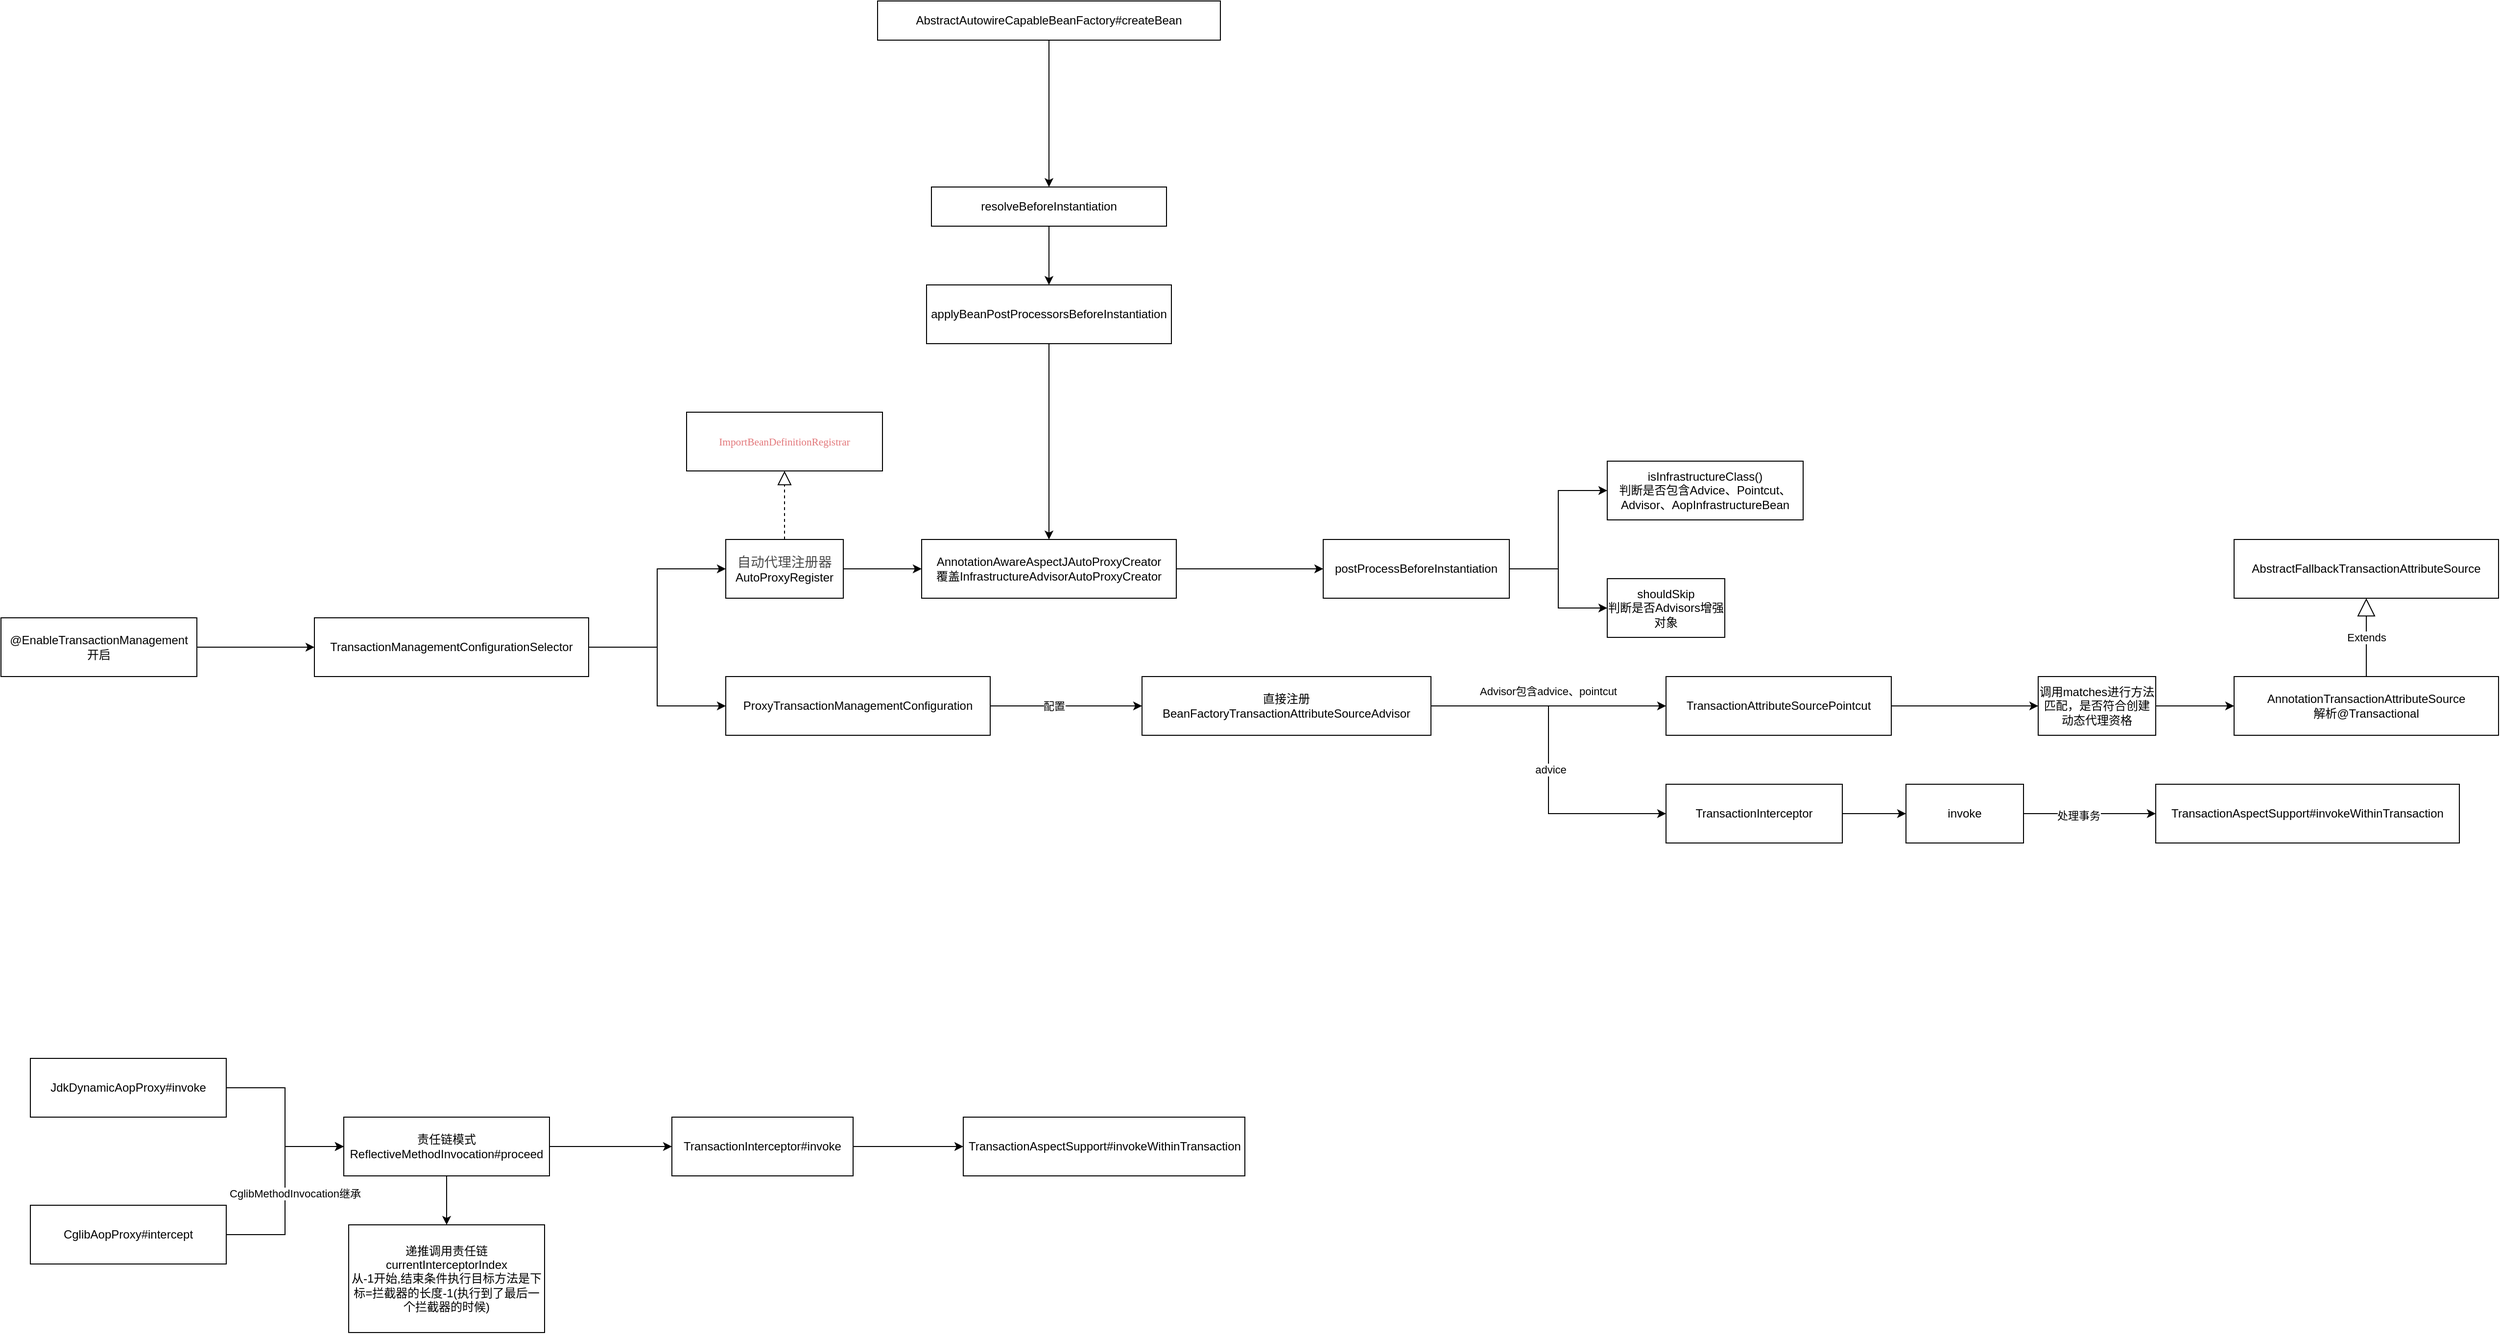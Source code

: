 <mxfile version="17.4.2" type="github">
  <diagram id="Odj46-beIhoIQQR6Bg-E" name="第 1 页">
    <mxGraphModel dx="782" dy="1605" grid="1" gridSize="10" guides="1" tooltips="1" connect="1" arrows="1" fold="1" page="1" pageScale="1" pageWidth="827" pageHeight="1169" math="0" shadow="0">
      <root>
        <mxCell id="0" />
        <mxCell id="1" parent="0" />
        <mxCell id="9VaDb7st5AmOWOfAFCHQ-3" value="" style="edgeStyle=orthogonalEdgeStyle;rounded=0;orthogonalLoop=1;jettySize=auto;html=1;" parent="1" source="9VaDb7st5AmOWOfAFCHQ-1" target="9VaDb7st5AmOWOfAFCHQ-2" edge="1">
          <mxGeometry relative="1" as="geometry" />
        </mxCell>
        <mxCell id="9VaDb7st5AmOWOfAFCHQ-1" value="@EnableTransactionManagement&lt;br&gt;开启" style="rounded=0;whiteSpace=wrap;html=1;" parent="1" vertex="1">
          <mxGeometry x="30" y="140" width="200" height="60" as="geometry" />
        </mxCell>
        <mxCell id="9VaDb7st5AmOWOfAFCHQ-5" value="" style="edgeStyle=orthogonalEdgeStyle;rounded=0;orthogonalLoop=1;jettySize=auto;html=1;entryX=0;entryY=0.5;entryDx=0;entryDy=0;" parent="1" source="9VaDb7st5AmOWOfAFCHQ-2" target="9VaDb7st5AmOWOfAFCHQ-4" edge="1">
          <mxGeometry relative="1" as="geometry" />
        </mxCell>
        <mxCell id="9VaDb7st5AmOWOfAFCHQ-7" value="" style="edgeStyle=orthogonalEdgeStyle;rounded=0;orthogonalLoop=1;jettySize=auto;html=1;" parent="1" source="9VaDb7st5AmOWOfAFCHQ-2" target="9VaDb7st5AmOWOfAFCHQ-6" edge="1">
          <mxGeometry relative="1" as="geometry" />
        </mxCell>
        <mxCell id="9VaDb7st5AmOWOfAFCHQ-2" value="TransactionManagementConfigurationSelector" style="whiteSpace=wrap;html=1;rounded=0;" parent="1" vertex="1">
          <mxGeometry x="350" y="140" width="280" height="60" as="geometry" />
        </mxCell>
        <mxCell id="9VaDb7st5AmOWOfAFCHQ-11" value="" style="edgeStyle=orthogonalEdgeStyle;rounded=0;orthogonalLoop=1;jettySize=auto;html=1;" parent="1" source="9VaDb7st5AmOWOfAFCHQ-4" target="9VaDb7st5AmOWOfAFCHQ-10" edge="1">
          <mxGeometry relative="1" as="geometry" />
        </mxCell>
        <mxCell id="9VaDb7st5AmOWOfAFCHQ-4" value="&lt;span style=&quot;color: rgb(77 , 77 , 77) ; font-size: 10.36pt&quot;&gt;自动代理注册器&lt;/span&gt;AutoProxyRegister" style="whiteSpace=wrap;html=1;rounded=0;" parent="1" vertex="1">
          <mxGeometry x="770" y="60" width="120" height="60" as="geometry" />
        </mxCell>
        <mxCell id="9VaDb7st5AmOWOfAFCHQ-14" value="" style="edgeStyle=orthogonalEdgeStyle;rounded=0;orthogonalLoop=1;jettySize=auto;html=1;" parent="1" source="9VaDb7st5AmOWOfAFCHQ-6" target="9VaDb7st5AmOWOfAFCHQ-13" edge="1">
          <mxGeometry relative="1" as="geometry" />
        </mxCell>
        <mxCell id="9VaDb7st5AmOWOfAFCHQ-15" value="配置" style="edgeLabel;html=1;align=center;verticalAlign=middle;resizable=0;points=[];" parent="9VaDb7st5AmOWOfAFCHQ-14" vertex="1" connectable="0">
          <mxGeometry x="-0.166" relative="1" as="geometry">
            <mxPoint as="offset" />
          </mxGeometry>
        </mxCell>
        <mxCell id="9VaDb7st5AmOWOfAFCHQ-6" value="ProxyTransactionManagementConfiguration" style="whiteSpace=wrap;html=1;rounded=0;" parent="1" vertex="1">
          <mxGeometry x="770" y="200" width="270" height="60" as="geometry" />
        </mxCell>
        <mxCell id="9VaDb7st5AmOWOfAFCHQ-8" value="" style="endArrow=block;dashed=1;endFill=0;endSize=12;html=1;rounded=0;exitX=0.5;exitY=0;exitDx=0;exitDy=0;" parent="1" source="9VaDb7st5AmOWOfAFCHQ-4" edge="1">
          <mxGeometry width="160" relative="1" as="geometry">
            <mxPoint x="830" y="60" as="sourcePoint" />
            <mxPoint x="830" y="-10" as="targetPoint" />
          </mxGeometry>
        </mxCell>
        <mxCell id="9VaDb7st5AmOWOfAFCHQ-9" value="&lt;div&gt;&lt;span style=&quot;font-size: 8.008pt ; font-family: &amp;#34;consolas&amp;#34; ; color: rgb(226 , 119 , 122)&quot;&gt;ImportBeanDefinitionRegistrar&lt;/span&gt;&lt;/div&gt;" style="rounded=0;whiteSpace=wrap;html=1;" parent="1" vertex="1">
          <mxGeometry x="730" y="-70" width="200" height="60" as="geometry" />
        </mxCell>
        <mxCell id="9VaDb7st5AmOWOfAFCHQ-42" value="" style="edgeStyle=orthogonalEdgeStyle;rounded=0;orthogonalLoop=1;jettySize=auto;html=1;" parent="1" source="9VaDb7st5AmOWOfAFCHQ-10" target="9VaDb7st5AmOWOfAFCHQ-41" edge="1">
          <mxGeometry relative="1" as="geometry" />
        </mxCell>
        <mxCell id="9VaDb7st5AmOWOfAFCHQ-10" value="AnnotationAwareAspectJAutoProxyCreator&lt;br&gt;覆盖InfrastructureAdvisorAutoProxyCreator" style="whiteSpace=wrap;html=1;rounded=0;" parent="1" vertex="1">
          <mxGeometry x="970" y="60" width="260" height="60" as="geometry" />
        </mxCell>
        <mxCell id="9VaDb7st5AmOWOfAFCHQ-17" value="" style="edgeStyle=orthogonalEdgeStyle;rounded=0;orthogonalLoop=1;jettySize=auto;html=1;" parent="1" source="9VaDb7st5AmOWOfAFCHQ-13" target="9VaDb7st5AmOWOfAFCHQ-16" edge="1">
          <mxGeometry relative="1" as="geometry" />
        </mxCell>
        <mxCell id="9VaDb7st5AmOWOfAFCHQ-20" value="" style="edgeStyle=orthogonalEdgeStyle;rounded=0;orthogonalLoop=1;jettySize=auto;html=1;entryX=0;entryY=0.5;entryDx=0;entryDy=0;" parent="1" source="9VaDb7st5AmOWOfAFCHQ-13" target="9VaDb7st5AmOWOfAFCHQ-19" edge="1">
          <mxGeometry relative="1" as="geometry" />
        </mxCell>
        <mxCell id="9VaDb7st5AmOWOfAFCHQ-24" value="advice" style="edgeLabel;html=1;align=center;verticalAlign=middle;resizable=0;points=[];" parent="9VaDb7st5AmOWOfAFCHQ-20" vertex="1" connectable="0">
          <mxGeometry x="0.055" y="2" relative="1" as="geometry">
            <mxPoint as="offset" />
          </mxGeometry>
        </mxCell>
        <mxCell id="9VaDb7st5AmOWOfAFCHQ-13" value="直接注册BeanFactoryTransactionAttributeSourceAdvisor" style="whiteSpace=wrap;html=1;rounded=0;" parent="1" vertex="1">
          <mxGeometry x="1195" y="200" width="295" height="60" as="geometry" />
        </mxCell>
        <mxCell id="9VaDb7st5AmOWOfAFCHQ-29" style="edgeStyle=orthogonalEdgeStyle;rounded=0;orthogonalLoop=1;jettySize=auto;html=1;" parent="1" source="9VaDb7st5AmOWOfAFCHQ-16" target="9VaDb7st5AmOWOfAFCHQ-22" edge="1">
          <mxGeometry relative="1" as="geometry" />
        </mxCell>
        <mxCell id="9VaDb7st5AmOWOfAFCHQ-16" value="TransactionAttributeSourcePointcut" style="whiteSpace=wrap;html=1;rounded=0;" parent="1" vertex="1">
          <mxGeometry x="1730" y="200" width="230" height="60" as="geometry" />
        </mxCell>
        <mxCell id="9VaDb7st5AmOWOfAFCHQ-26" value="" style="edgeStyle=orthogonalEdgeStyle;rounded=0;orthogonalLoop=1;jettySize=auto;html=1;" parent="1" source="9VaDb7st5AmOWOfAFCHQ-19" target="9VaDb7st5AmOWOfAFCHQ-25" edge="1">
          <mxGeometry relative="1" as="geometry" />
        </mxCell>
        <mxCell id="9VaDb7st5AmOWOfAFCHQ-19" value="TransactionInterceptor" style="whiteSpace=wrap;html=1;rounded=0;" parent="1" vertex="1">
          <mxGeometry x="1730" y="310" width="180" height="60" as="geometry" />
        </mxCell>
        <mxCell id="9VaDb7st5AmOWOfAFCHQ-21" value="&lt;span style=&quot;font-size: 11px ; background-color: rgb(255 , 255 , 255)&quot;&gt;Advisor包含advice、pointcut&lt;/span&gt;" style="text;html=1;strokeColor=none;fillColor=none;align=center;verticalAlign=middle;whiteSpace=wrap;rounded=0;" parent="1" vertex="1">
          <mxGeometry x="1520" y="200" width="180" height="30" as="geometry" />
        </mxCell>
        <mxCell id="9VaDb7st5AmOWOfAFCHQ-32" value="" style="edgeStyle=orthogonalEdgeStyle;rounded=0;orthogonalLoop=1;jettySize=auto;html=1;" parent="1" source="9VaDb7st5AmOWOfAFCHQ-22" target="9VaDb7st5AmOWOfAFCHQ-31" edge="1">
          <mxGeometry relative="1" as="geometry" />
        </mxCell>
        <mxCell id="9VaDb7st5AmOWOfAFCHQ-22" value="调用matches进行方法匹配，是否符合创建动态代理资格" style="whiteSpace=wrap;html=1;rounded=0;" parent="1" vertex="1">
          <mxGeometry x="2110" y="200" width="120" height="60" as="geometry" />
        </mxCell>
        <mxCell id="9VaDb7st5AmOWOfAFCHQ-28" value="" style="edgeStyle=orthogonalEdgeStyle;rounded=0;orthogonalLoop=1;jettySize=auto;html=1;" parent="1" source="9VaDb7st5AmOWOfAFCHQ-25" target="9VaDb7st5AmOWOfAFCHQ-27" edge="1">
          <mxGeometry relative="1" as="geometry" />
        </mxCell>
        <mxCell id="9VaDb7st5AmOWOfAFCHQ-30" value="处理事务" style="edgeLabel;html=1;align=center;verticalAlign=middle;resizable=0;points=[];" parent="9VaDb7st5AmOWOfAFCHQ-28" vertex="1" connectable="0">
          <mxGeometry x="-0.176" y="-2" relative="1" as="geometry">
            <mxPoint as="offset" />
          </mxGeometry>
        </mxCell>
        <mxCell id="9VaDb7st5AmOWOfAFCHQ-25" value="invoke" style="whiteSpace=wrap;html=1;rounded=0;" parent="1" vertex="1">
          <mxGeometry x="1975" y="310" width="120" height="60" as="geometry" />
        </mxCell>
        <mxCell id="9VaDb7st5AmOWOfAFCHQ-27" value="TransactionAspectSupport#invokeWithinTransaction" style="whiteSpace=wrap;html=1;rounded=0;" parent="1" vertex="1">
          <mxGeometry x="2230" y="310" width="310" height="60" as="geometry" />
        </mxCell>
        <mxCell id="9VaDb7st5AmOWOfAFCHQ-31" value="AnnotationTransactionAttributeSource&lt;br&gt;解析@Transactional" style="whiteSpace=wrap;html=1;rounded=0;" parent="1" vertex="1">
          <mxGeometry x="2310" y="200" width="270" height="60" as="geometry" />
        </mxCell>
        <mxCell id="9VaDb7st5AmOWOfAFCHQ-33" value="Extends" style="endArrow=block;endSize=16;endFill=0;html=1;rounded=0;exitX=0.5;exitY=0;exitDx=0;exitDy=0;entryX=0.5;entryY=1;entryDx=0;entryDy=0;" parent="1" source="9VaDb7st5AmOWOfAFCHQ-31" target="9VaDb7st5AmOWOfAFCHQ-34" edge="1">
          <mxGeometry width="160" relative="1" as="geometry">
            <mxPoint x="2450" y="180" as="sourcePoint" />
            <mxPoint x="2445" y="130" as="targetPoint" />
          </mxGeometry>
        </mxCell>
        <mxCell id="9VaDb7st5AmOWOfAFCHQ-34" value="AbstractFallbackTransactionAttributeSource" style="rounded=0;whiteSpace=wrap;html=1;" parent="1" vertex="1">
          <mxGeometry x="2310" y="60" width="270" height="60" as="geometry" />
        </mxCell>
        <mxCell id="9VaDb7st5AmOWOfAFCHQ-37" value="" style="edgeStyle=orthogonalEdgeStyle;rounded=0;orthogonalLoop=1;jettySize=auto;html=1;" parent="1" source="9VaDb7st5AmOWOfAFCHQ-35" target="9VaDb7st5AmOWOfAFCHQ-36" edge="1">
          <mxGeometry relative="1" as="geometry" />
        </mxCell>
        <mxCell id="9VaDb7st5AmOWOfAFCHQ-35" value="AbstractAutowireCapableBeanFactory#createBean" style="rounded=0;whiteSpace=wrap;html=1;" parent="1" vertex="1">
          <mxGeometry x="925" y="-490" width="350" height="40" as="geometry" />
        </mxCell>
        <mxCell id="9VaDb7st5AmOWOfAFCHQ-39" value="" style="edgeStyle=orthogonalEdgeStyle;rounded=0;orthogonalLoop=1;jettySize=auto;html=1;" parent="1" source="9VaDb7st5AmOWOfAFCHQ-36" target="9VaDb7st5AmOWOfAFCHQ-38" edge="1">
          <mxGeometry relative="1" as="geometry" />
        </mxCell>
        <mxCell id="9VaDb7st5AmOWOfAFCHQ-36" value="resolveBeforeInstantiation" style="whiteSpace=wrap;html=1;rounded=0;" parent="1" vertex="1">
          <mxGeometry x="980" y="-300" width="240" height="40" as="geometry" />
        </mxCell>
        <mxCell id="9VaDb7st5AmOWOfAFCHQ-40" style="edgeStyle=orthogonalEdgeStyle;rounded=0;orthogonalLoop=1;jettySize=auto;html=1;entryX=0.5;entryY=0;entryDx=0;entryDy=0;" parent="1" source="9VaDb7st5AmOWOfAFCHQ-38" target="9VaDb7st5AmOWOfAFCHQ-10" edge="1">
          <mxGeometry relative="1" as="geometry" />
        </mxCell>
        <mxCell id="9VaDb7st5AmOWOfAFCHQ-38" value="applyBeanPostProcessorsBeforeInstantiation" style="whiteSpace=wrap;html=1;rounded=0;" parent="1" vertex="1">
          <mxGeometry x="975" y="-200" width="250" height="60" as="geometry" />
        </mxCell>
        <mxCell id="9VaDb7st5AmOWOfAFCHQ-45" value="" style="edgeStyle=orthogonalEdgeStyle;rounded=0;orthogonalLoop=1;jettySize=auto;html=1;" parent="1" source="9VaDb7st5AmOWOfAFCHQ-41" target="9VaDb7st5AmOWOfAFCHQ-44" edge="1">
          <mxGeometry relative="1" as="geometry" />
        </mxCell>
        <mxCell id="9VaDb7st5AmOWOfAFCHQ-47" value="" style="edgeStyle=orthogonalEdgeStyle;rounded=0;orthogonalLoop=1;jettySize=auto;html=1;entryX=0;entryY=0.5;entryDx=0;entryDy=0;" parent="1" source="9VaDb7st5AmOWOfAFCHQ-41" target="9VaDb7st5AmOWOfAFCHQ-46" edge="1">
          <mxGeometry relative="1" as="geometry" />
        </mxCell>
        <mxCell id="9VaDb7st5AmOWOfAFCHQ-41" value="postProcessBeforeInstantiation" style="whiteSpace=wrap;html=1;rounded=0;" parent="1" vertex="1">
          <mxGeometry x="1380" y="60" width="190" height="60" as="geometry" />
        </mxCell>
        <mxCell id="9VaDb7st5AmOWOfAFCHQ-44" value="shouldSkip&lt;br&gt;判断是否Advisors增强对象" style="whiteSpace=wrap;html=1;rounded=0;" parent="1" vertex="1">
          <mxGeometry x="1670" y="100" width="120" height="60" as="geometry" />
        </mxCell>
        <mxCell id="9VaDb7st5AmOWOfAFCHQ-46" value="isInfrastructureClass()&lt;br&gt;判断是否包含Advice、Pointcut、Advisor、AopInfrastructureBean" style="whiteSpace=wrap;html=1;rounded=0;" parent="1" vertex="1">
          <mxGeometry x="1670" y="-20" width="200" height="60" as="geometry" />
        </mxCell>
        <mxCell id="CNhn-06rPCfGJJSZjA6u-3" value="" style="edgeStyle=orthogonalEdgeStyle;rounded=0;orthogonalLoop=1;jettySize=auto;html=1;exitX=1;exitY=0.5;exitDx=0;exitDy=0;" edge="1" parent="1" source="CNhn-06rPCfGJJSZjA6u-1" target="CNhn-06rPCfGJJSZjA6u-2">
          <mxGeometry relative="1" as="geometry">
            <mxPoint x="260" y="680" as="sourcePoint" />
          </mxGeometry>
        </mxCell>
        <mxCell id="CNhn-06rPCfGJJSZjA6u-1" value="JdkDynamicAopProxy#invoke" style="rounded=0;whiteSpace=wrap;html=1;" vertex="1" parent="1">
          <mxGeometry x="60" y="590" width="200" height="60" as="geometry" />
        </mxCell>
        <mxCell id="CNhn-06rPCfGJJSZjA6u-5" value="" style="edgeStyle=orthogonalEdgeStyle;rounded=0;orthogonalLoop=1;jettySize=auto;html=1;" edge="1" parent="1" source="CNhn-06rPCfGJJSZjA6u-2" target="CNhn-06rPCfGJJSZjA6u-4">
          <mxGeometry relative="1" as="geometry" />
        </mxCell>
        <mxCell id="CNhn-06rPCfGJJSZjA6u-12" value="" style="edgeStyle=orthogonalEdgeStyle;rounded=0;orthogonalLoop=1;jettySize=auto;html=1;" edge="1" parent="1" source="CNhn-06rPCfGJJSZjA6u-2" target="CNhn-06rPCfGJJSZjA6u-11">
          <mxGeometry relative="1" as="geometry" />
        </mxCell>
        <mxCell id="CNhn-06rPCfGJJSZjA6u-2" value="责任链模式&lt;br&gt;ReflectiveMethodInvocation#proceed" style="whiteSpace=wrap;html=1;rounded=0;" vertex="1" parent="1">
          <mxGeometry x="380" y="650" width="210" height="60" as="geometry" />
        </mxCell>
        <mxCell id="CNhn-06rPCfGJJSZjA6u-7" value="" style="edgeStyle=orthogonalEdgeStyle;rounded=0;orthogonalLoop=1;jettySize=auto;html=1;" edge="1" parent="1" source="CNhn-06rPCfGJJSZjA6u-4" target="CNhn-06rPCfGJJSZjA6u-6">
          <mxGeometry relative="1" as="geometry" />
        </mxCell>
        <mxCell id="CNhn-06rPCfGJJSZjA6u-4" value="TransactionInterceptor#invoke" style="whiteSpace=wrap;html=1;rounded=0;" vertex="1" parent="1">
          <mxGeometry x="715" y="650" width="185" height="60" as="geometry" />
        </mxCell>
        <mxCell id="CNhn-06rPCfGJJSZjA6u-6" value="TransactionAspectSupport#invokeWithinTransaction" style="whiteSpace=wrap;html=1;rounded=0;" vertex="1" parent="1">
          <mxGeometry x="1012.5" y="650" width="287.5" height="60" as="geometry" />
        </mxCell>
        <mxCell id="CNhn-06rPCfGJJSZjA6u-9" style="edgeStyle=orthogonalEdgeStyle;rounded=0;orthogonalLoop=1;jettySize=auto;html=1;entryX=0;entryY=0.5;entryDx=0;entryDy=0;" edge="1" parent="1" source="CNhn-06rPCfGJJSZjA6u-8" target="CNhn-06rPCfGJJSZjA6u-2">
          <mxGeometry relative="1" as="geometry" />
        </mxCell>
        <mxCell id="CNhn-06rPCfGJJSZjA6u-10" value="CglibMethodInvocation继承" style="edgeLabel;html=1;align=center;verticalAlign=middle;resizable=0;points=[];" vertex="1" connectable="0" parent="CNhn-06rPCfGJJSZjA6u-9">
          <mxGeometry x="-0.235" y="-1" relative="1" as="geometry">
            <mxPoint x="9" y="-22" as="offset" />
          </mxGeometry>
        </mxCell>
        <mxCell id="CNhn-06rPCfGJJSZjA6u-8" value="CglibAopProxy#intercept" style="rounded=0;whiteSpace=wrap;html=1;" vertex="1" parent="1">
          <mxGeometry x="60" y="740" width="200" height="60" as="geometry" />
        </mxCell>
        <mxCell id="CNhn-06rPCfGJJSZjA6u-11" value="递推调用责任链&lt;br&gt;currentInterceptorIndex&lt;br&gt;从-1开始,结束条件执行目标方法是下标=拦截器的长度-1(执行到了最后一个拦截器的时候)" style="whiteSpace=wrap;html=1;rounded=0;" vertex="1" parent="1">
          <mxGeometry x="385" y="760" width="200" height="110" as="geometry" />
        </mxCell>
      </root>
    </mxGraphModel>
  </diagram>
</mxfile>
